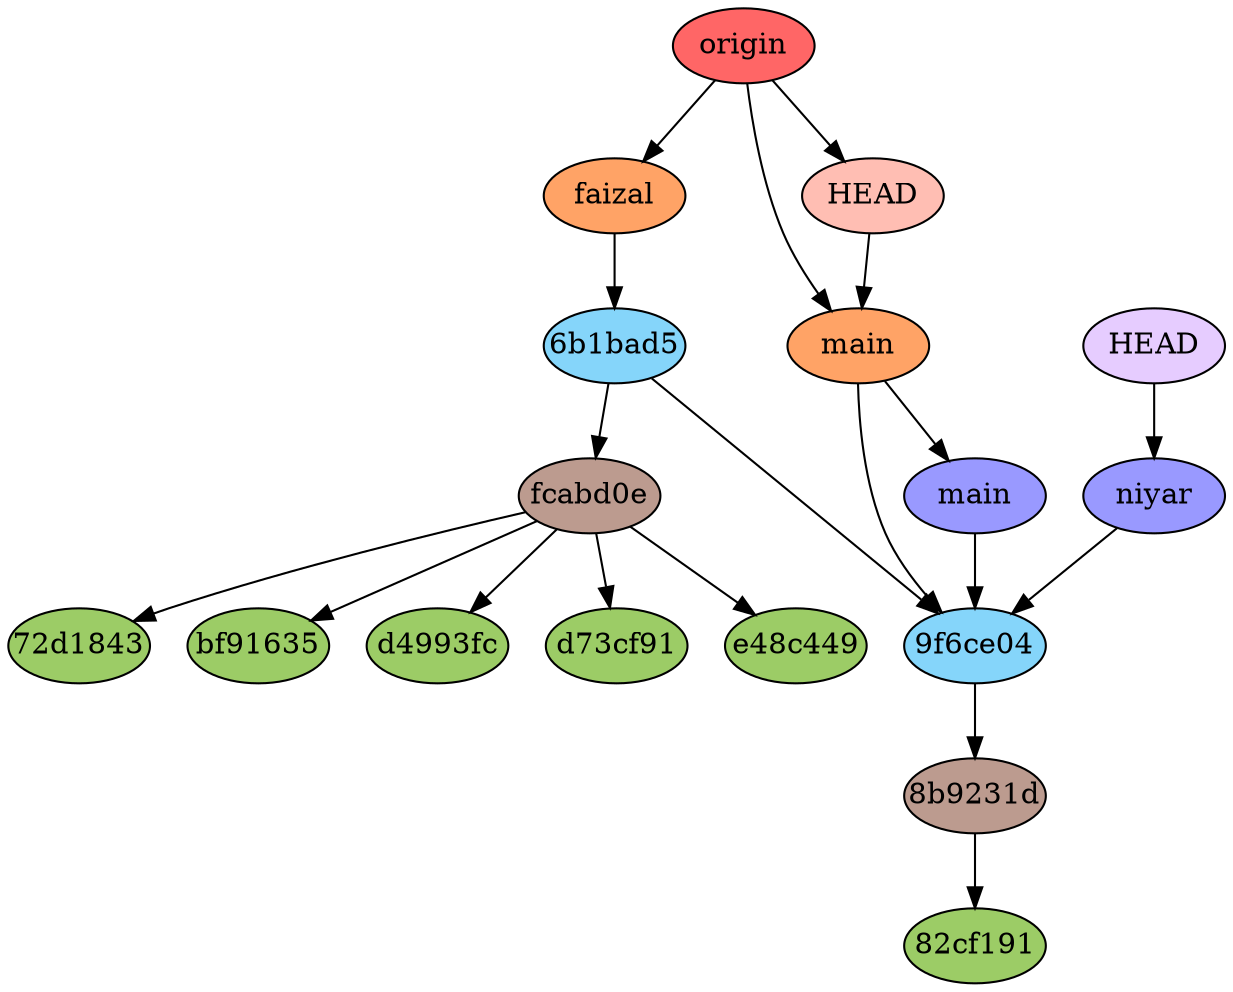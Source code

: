 digraph auto {
	graph [bgcolor=transparent]
	node [fixedsize=true style=filled width=0.95]
	"72d18430034e0cc433a954e82799069756405526" [label="72d1843" fillcolor="#9ccc66"]
	"82cf191306ea0018b2dd42ed856d4eb347526f25" [label="82cf191" fillcolor="#9ccc66"]
	bf9163506c27d663b2a83134ab3650d584f48096 [label=bf91635 fillcolor="#9ccc66"]
	d4993fc479c28e0fbc127ec5f11502921929c849 [label=d4993fc fillcolor="#9ccc66"]
	d73cf916cc2adf58de42cea332d352049af2da2f [label=d73cf91 fillcolor="#9ccc66"]
	e48c4497677fc6617895e26375028f1bb465738d [label=e48c449 fillcolor="#9ccc66"]
	"8b9231db19589a2402af4fb088657d4a4faf5946" [label="8b9231d" fillcolor="#bc9b8f"]
	"8b9231db19589a2402af4fb088657d4a4faf5946" -> "82cf191306ea0018b2dd42ed856d4eb347526f25"
	fcabd0e8b24f295f8172863dfb46806b0a72bc94 [label=fcabd0e fillcolor="#bc9b8f"]
	fcabd0e8b24f295f8172863dfb46806b0a72bc94 -> e48c4497677fc6617895e26375028f1bb465738d
	fcabd0e8b24f295f8172863dfb46806b0a72bc94 -> "72d18430034e0cc433a954e82799069756405526"
	fcabd0e8b24f295f8172863dfb46806b0a72bc94 -> d73cf916cc2adf58de42cea332d352049af2da2f
	fcabd0e8b24f295f8172863dfb46806b0a72bc94 -> d4993fc479c28e0fbc127ec5f11502921929c849
	fcabd0e8b24f295f8172863dfb46806b0a72bc94 -> bf9163506c27d663b2a83134ab3650d584f48096
	"6b1bad5e3274acc94968fbfa9b4f83a05d7308e7" [label="6b1bad5" fillcolor="#85d5fa"]
	"6b1bad5e3274acc94968fbfa9b4f83a05d7308e7" -> fcabd0e8b24f295f8172863dfb46806b0a72bc94
	"6b1bad5e3274acc94968fbfa9b4f83a05d7308e7" -> "9f6ce0442e3c2046ca0879c5f6ee4ea445ec4e33"
	"9f6ce0442e3c2046ca0879c5f6ee4ea445ec4e33" [label="9f6ce04" fillcolor="#85d5fa"]
	"9f6ce0442e3c2046ca0879c5f6ee4ea445ec4e33" -> "8b9231db19589a2402af4fb088657d4a4faf5946"
	main [label=main fillcolor="#9999ff"]
	main -> "9f6ce0442e3c2046ca0879c5f6ee4ea445ec4e33"
	niyar [label=niyar fillcolor="#9999ff"]
	niyar -> "9f6ce0442e3c2046ca0879c5f6ee4ea445ec4e33"
	HEAD [label=HEAD fillcolor="#e6ccff"]
	HEAD -> niyar
	"origin/faizal" [label=faizal fillcolor="#ffa366"]
	"origin/faizal" -> "6b1bad5e3274acc94968fbfa9b4f83a05d7308e7"
	"origin/main" [label=main fillcolor="#ffa366"]
	"origin/main" -> "9f6ce0442e3c2046ca0879c5f6ee4ea445ec4e33"
	"origin/HEAD" [label=HEAD fillcolor="#ffbeb3"]
	"origin/HEAD" -> "origin/main"
	origin [label=origin fillcolor="#ff6666"]
	origin -> "origin/faizal"
	origin -> "origin/main"
	origin -> "origin/HEAD"
	"origin/main" -> main
}
